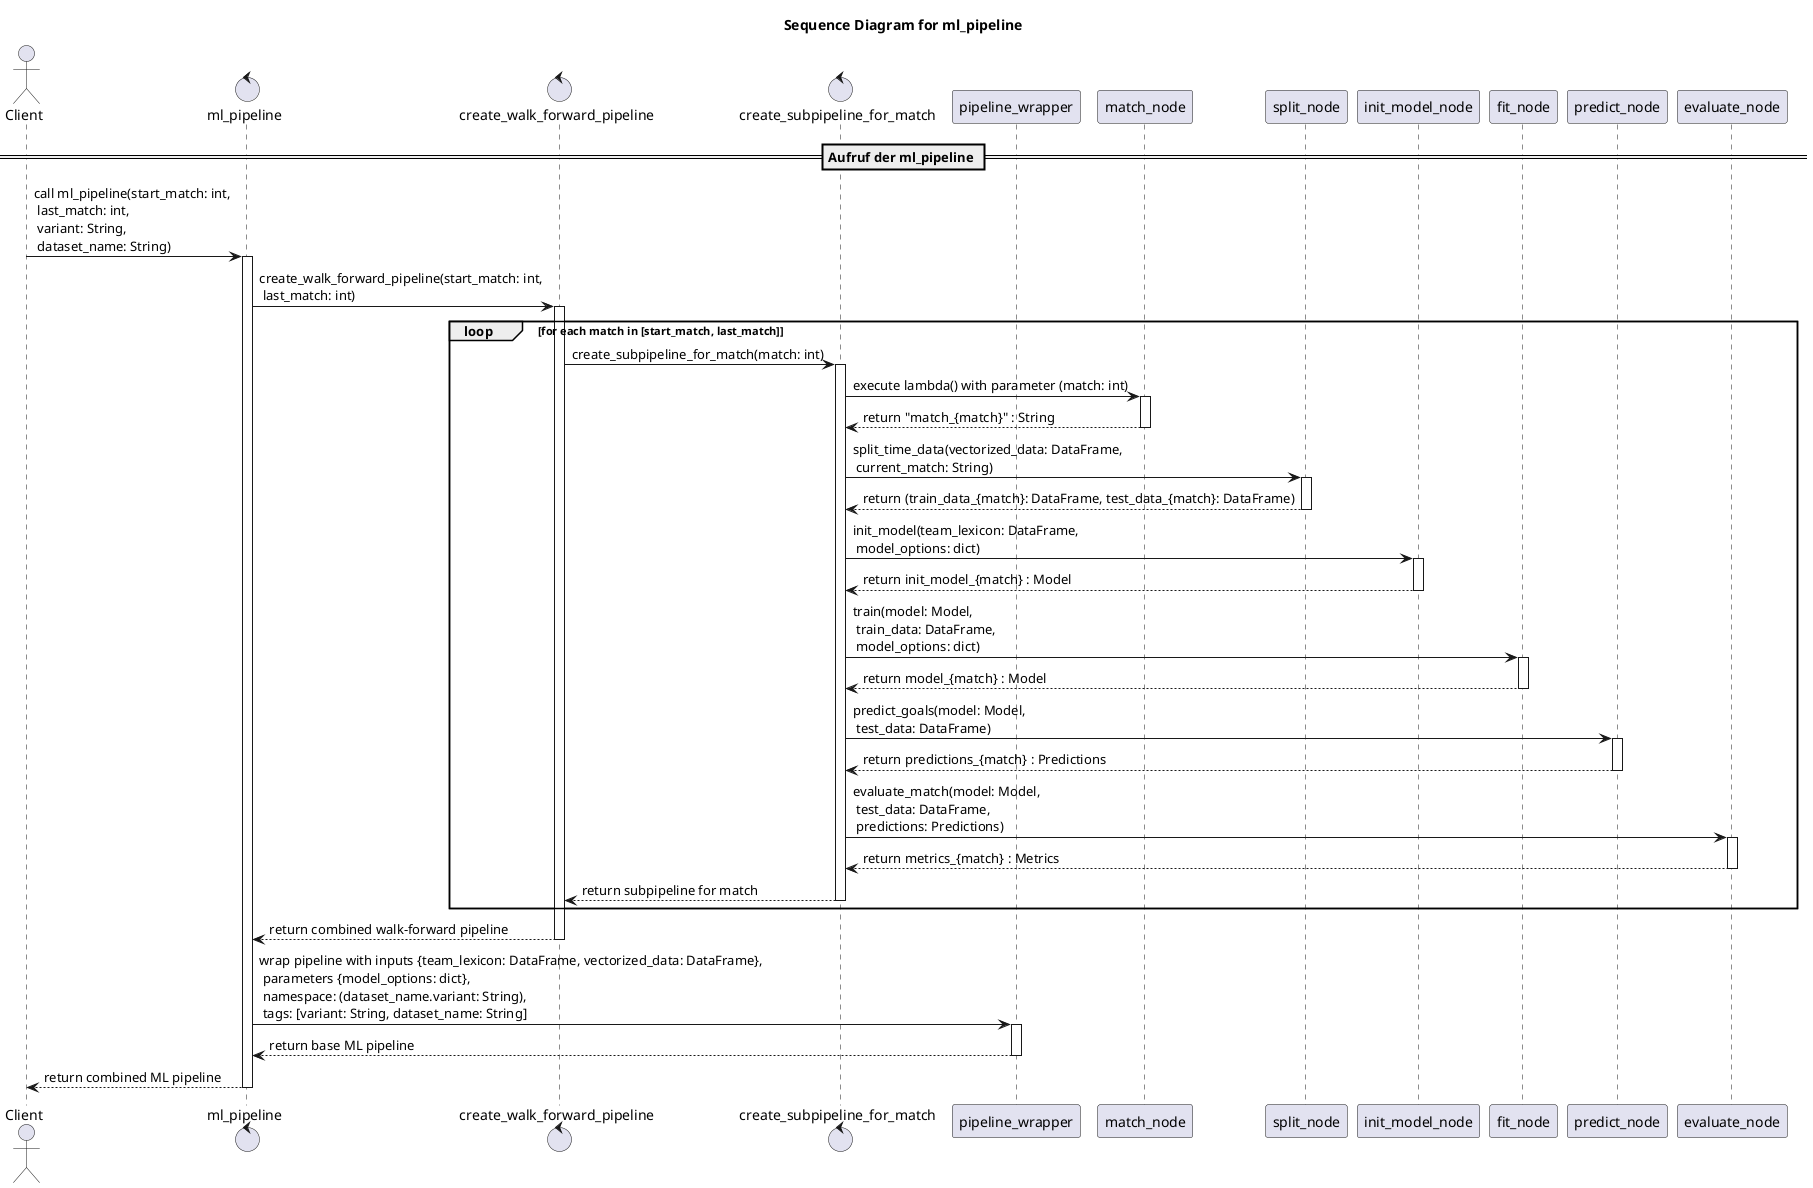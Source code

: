 @startuml
title Sequence Diagram for ml_pipeline

actor Client

control "ml_pipeline" as ML
control "create_walk_forward_pipeline" as WF
control "create_subpipeline_for_match" as SP
participant "pipeline_wrapper" as PW

' Die einzelnen Nodes als symbolische Schritte:
participant "match_node" as MN
participant "split_node" as SN
participant "init_model_node" as IN
participant "fit_node" as FN
participant "predict_node" as PN
participant "evaluate_node" as EN

== Aufruf der ml_pipeline ==
Client -> ML : call ml_pipeline(start_match: int,\n last_match: int,\n variant: String,\n dataset_name: String)
activate ML

ML -> WF : create_walk_forward_pipeline(start_match: int,\n last_match: int)
activate WF

' Iteration über jeden Match:
loop for each match in [start_match, last_match]
    WF -> SP : create_subpipeline_for_match(match: int)
    activate SP

    ' Erzeugen des Match-Identifiers:
    SP -> MN : execute lambda() with parameter (match: int)
    activate MN
    MN --> SP : return "match_{match}" : String
    deactivate MN

    ' Aufteilung der Daten in Training und Test:
    SP -> SN : split_time_data(vectorized_data: DataFrame,\n current_match: String)
    activate SN
    SN --> SP : return (train_data_{match}: DataFrame, test_data_{match}: DataFrame)
    deactivate SN

    ' Initialisierung des Modells:
    SP -> IN : init_model(team_lexicon: DataFrame,\n model_options: dict)
    activate IN
    IN --> SP : return init_model_{match} : Model
    deactivate IN

    ' Training des Modells:
    SP -> FN : train(model: Model,\n train_data: DataFrame,\n model_options: dict)
    activate FN
    FN --> SP : return model_{match} : Model
    deactivate FN

    ' Vorhersage der Tore:
    SP -> PN : predict_goals(model: Model,\n test_data: DataFrame)
    activate PN
    PN --> SP : return predictions_{match} : Predictions
    deactivate PN

    ' Evaluation:
    SP -> EN : evaluate_match(model: Model,\n test_data: DataFrame,\n predictions: Predictions)
    activate EN
    EN --> SP : return metrics_{match} : Metrics
    deactivate EN

    SP --> WF : return subpipeline for match
    deactivate SP
end

WF --> ML : return combined walk-forward pipeline
deactivate WF

' Kapselung der Walk-Forward-Pipeline in die ML-Pipeline:
ML -> PW : wrap pipeline with inputs {team_lexicon: DataFrame, vectorized_data: DataFrame},\n parameters {model_options: dict},\n namespace: (dataset_name.variant: String),\n tags: [variant: String, dataset_name: String]
activate PW
PW --> ML : return base ML pipeline
deactivate PW

ML --> Client : return combined ML pipeline
deactivate ML

@enduml
